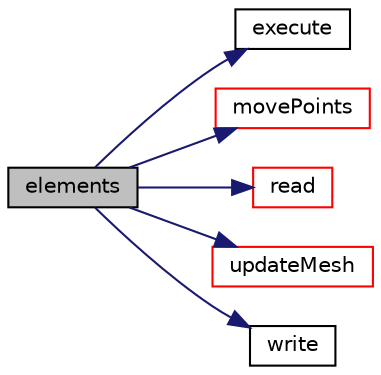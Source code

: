 digraph "elements"
{
  bgcolor="transparent";
  edge [fontname="Helvetica",fontsize="10",labelfontname="Helvetica",labelfontsize="10"];
  node [fontname="Helvetica",fontsize="10",shape=record];
  rankdir="LR";
  Node546 [label="elements",height=0.2,width=0.4,color="black", fillcolor="grey75", style="filled", fontcolor="black"];
  Node546 -> Node547 [color="midnightblue",fontsize="10",style="solid",fontname="Helvetica"];
  Node547 [label="execute",height=0.2,width=0.4,color="black",URL="$a30541.html#ae006844a02161d12182ab372ca5c257b",tooltip="Execute, currently does nothing. "];
  Node546 -> Node548 [color="midnightblue",fontsize="10",style="solid",fontname="Helvetica"];
  Node548 [label="movePoints",height=0.2,width=0.4,color="red",URL="$a30541.html#aa414dddde48d2a3eb6ac5df618faea9f",tooltip="Update for changes of mesh. "];
  Node546 -> Node551 [color="midnightblue",fontsize="10",style="solid",fontname="Helvetica"];
  Node551 [label="read",height=0.2,width=0.4,color="red",URL="$a30541.html#afac0600fef97b05534a595ce00b272ed",tooltip="Read the probes. "];
  Node546 -> Node847 [color="midnightblue",fontsize="10",style="solid",fontname="Helvetica"];
  Node847 [label="updateMesh",height=0.2,width=0.4,color="red",URL="$a30541.html#ad57565956fd4064299f4bd3c4eebb1d4",tooltip="Update for changes of mesh. "];
  Node546 -> Node851 [color="midnightblue",fontsize="10",style="solid",fontname="Helvetica"];
  Node851 [label="write",height=0.2,width=0.4,color="black",URL="$a30541.html#ae8f6374e29a250261b3979bbd6e5cb40",tooltip="Sample and write. "];
}
